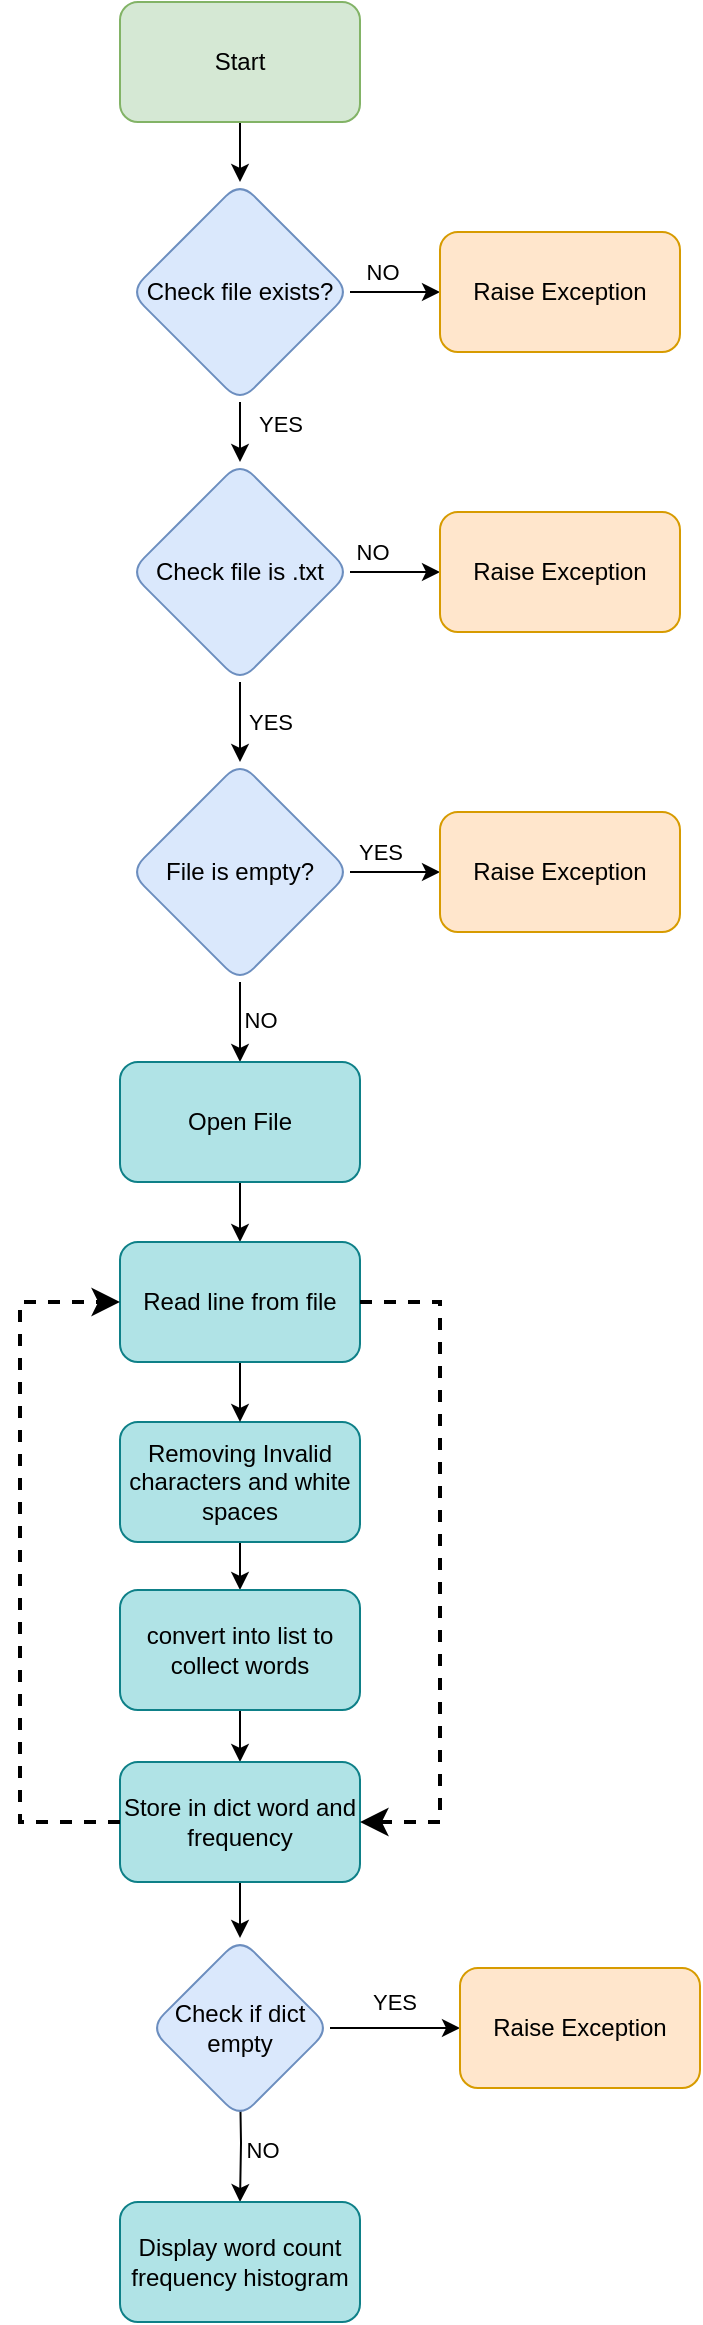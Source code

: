 <mxfile version="24.0.8" type="device">
  <diagram name="Page-1" id="ideoOnJJ-zIamgimS59t">
    <mxGraphModel dx="1050" dy="530" grid="1" gridSize="10" guides="1" tooltips="1" connect="1" arrows="1" fold="1" page="1" pageScale="1" pageWidth="850" pageHeight="1100" math="0" shadow="0">
      <root>
        <mxCell id="0" />
        <mxCell id="1" parent="0" />
        <mxCell id="5Zu8NqSR7JmXWHVJMjPD-5" value="" style="edgeStyle=orthogonalEdgeStyle;rounded=0;orthogonalLoop=1;jettySize=auto;html=1;" parent="1" source="5Zu8NqSR7JmXWHVJMjPD-2" target="5Zu8NqSR7JmXWHVJMjPD-4" edge="1">
          <mxGeometry relative="1" as="geometry" />
        </mxCell>
        <mxCell id="5Zu8NqSR7JmXWHVJMjPD-2" value="Start" style="rounded=1;whiteSpace=wrap;html=1;fillColor=#d5e8d4;strokeColor=#82b366;" parent="1" vertex="1">
          <mxGeometry x="320" y="120" width="120" height="60" as="geometry" />
        </mxCell>
        <mxCell id="5Zu8NqSR7JmXWHVJMjPD-7" value="" style="edgeStyle=orthogonalEdgeStyle;rounded=0;orthogonalLoop=1;jettySize=auto;html=1;" parent="1" source="5Zu8NqSR7JmXWHVJMjPD-4" target="5Zu8NqSR7JmXWHVJMjPD-6" edge="1">
          <mxGeometry relative="1" as="geometry" />
        </mxCell>
        <mxCell id="5Zu8NqSR7JmXWHVJMjPD-15" value="YES" style="edgeLabel;html=1;align=center;verticalAlign=middle;resizable=0;points=[];" parent="5Zu8NqSR7JmXWHVJMjPD-7" vertex="1" connectable="0">
          <mxGeometry x="0.533" y="2" relative="1" as="geometry">
            <mxPoint x="18" y="-8" as="offset" />
          </mxGeometry>
        </mxCell>
        <mxCell id="5Zu8NqSR7JmXWHVJMjPD-13" value="" style="edgeStyle=orthogonalEdgeStyle;rounded=0;orthogonalLoop=1;jettySize=auto;html=1;" parent="1" source="5Zu8NqSR7JmXWHVJMjPD-4" target="5Zu8NqSR7JmXWHVJMjPD-12" edge="1">
          <mxGeometry relative="1" as="geometry" />
        </mxCell>
        <mxCell id="5Zu8NqSR7JmXWHVJMjPD-14" value="NO" style="edgeLabel;html=1;align=center;verticalAlign=middle;resizable=0;points=[];" parent="5Zu8NqSR7JmXWHVJMjPD-13" vertex="1" connectable="0">
          <mxGeometry x="-0.473" y="7" relative="1" as="geometry">
            <mxPoint x="4" y="-3" as="offset" />
          </mxGeometry>
        </mxCell>
        <mxCell id="5Zu8NqSR7JmXWHVJMjPD-4" value="Check file exists?" style="rhombus;whiteSpace=wrap;html=1;rounded=1;fillColor=#dae8fc;strokeColor=#6c8ebf;" parent="1" vertex="1">
          <mxGeometry x="325" y="210" width="110" height="110" as="geometry" />
        </mxCell>
        <mxCell id="5Zu8NqSR7JmXWHVJMjPD-9" value="" style="edgeStyle=orthogonalEdgeStyle;rounded=0;orthogonalLoop=1;jettySize=auto;html=1;" parent="1" source="5Zu8NqSR7JmXWHVJMjPD-6" target="5Zu8NqSR7JmXWHVJMjPD-8" edge="1">
          <mxGeometry relative="1" as="geometry" />
        </mxCell>
        <mxCell id="5Zu8NqSR7JmXWHVJMjPD-19" value="YES" style="edgeLabel;html=1;align=center;verticalAlign=middle;resizable=0;points=[];" parent="5Zu8NqSR7JmXWHVJMjPD-9" vertex="1" connectable="0">
          <mxGeometry x="0.5" y="3" relative="1" as="geometry">
            <mxPoint x="12" y="-10" as="offset" />
          </mxGeometry>
        </mxCell>
        <mxCell id="5Zu8NqSR7JmXWHVJMjPD-17" value="" style="edgeStyle=orthogonalEdgeStyle;rounded=0;orthogonalLoop=1;jettySize=auto;html=1;" parent="1" source="5Zu8NqSR7JmXWHVJMjPD-6" target="5Zu8NqSR7JmXWHVJMjPD-16" edge="1">
          <mxGeometry relative="1" as="geometry" />
        </mxCell>
        <mxCell id="5Zu8NqSR7JmXWHVJMjPD-18" value="NO" style="edgeLabel;html=1;align=center;verticalAlign=middle;resizable=0;points=[];" parent="5Zu8NqSR7JmXWHVJMjPD-17" vertex="1" connectable="0">
          <mxGeometry x="0.227" relative="1" as="geometry">
            <mxPoint x="-17" y="-10" as="offset" />
          </mxGeometry>
        </mxCell>
        <mxCell id="5Zu8NqSR7JmXWHVJMjPD-6" value="Check file is .txt" style="rhombus;whiteSpace=wrap;html=1;rounded=1;fillColor=#dae8fc;strokeColor=#6c8ebf;" parent="1" vertex="1">
          <mxGeometry x="325" y="350" width="110" height="110" as="geometry" />
        </mxCell>
        <mxCell id="5Zu8NqSR7JmXWHVJMjPD-11" value="" style="edgeStyle=orthogonalEdgeStyle;rounded=0;orthogonalLoop=1;jettySize=auto;html=1;" parent="1" source="5Zu8NqSR7JmXWHVJMjPD-8" target="5Zu8NqSR7JmXWHVJMjPD-10" edge="1">
          <mxGeometry relative="1" as="geometry" />
        </mxCell>
        <mxCell id="5Zu8NqSR7JmXWHVJMjPD-32" value="NO" style="edgeLabel;html=1;align=center;verticalAlign=middle;resizable=0;points=[];" parent="5Zu8NqSR7JmXWHVJMjPD-11" vertex="1" connectable="0">
          <mxGeometry x="-0.08" y="3" relative="1" as="geometry">
            <mxPoint x="7" as="offset" />
          </mxGeometry>
        </mxCell>
        <mxCell id="5Zu8NqSR7JmXWHVJMjPD-21" value="" style="edgeStyle=orthogonalEdgeStyle;rounded=0;orthogonalLoop=1;jettySize=auto;html=1;" parent="1" source="5Zu8NqSR7JmXWHVJMjPD-8" target="5Zu8NqSR7JmXWHVJMjPD-20" edge="1">
          <mxGeometry relative="1" as="geometry" />
        </mxCell>
        <mxCell id="5Zu8NqSR7JmXWHVJMjPD-22" value="NO" style="edgeLabel;html=1;align=center;verticalAlign=middle;resizable=0;points=[];" parent="5Zu8NqSR7JmXWHVJMjPD-21" vertex="1" connectable="0">
          <mxGeometry x="-0.207" y="2" relative="1" as="geometry">
            <mxPoint x="-4" y="-8" as="offset" />
          </mxGeometry>
        </mxCell>
        <mxCell id="5Zu8NqSR7JmXWHVJMjPD-31" value="YES" style="edgeLabel;html=1;align=center;verticalAlign=middle;resizable=0;points=[];" parent="5Zu8NqSR7JmXWHVJMjPD-21" vertex="1" connectable="0">
          <mxGeometry x="-0.342" y="10" relative="1" as="geometry">
            <mxPoint as="offset" />
          </mxGeometry>
        </mxCell>
        <mxCell id="5Zu8NqSR7JmXWHVJMjPD-8" value="File is empty?" style="rhombus;whiteSpace=wrap;html=1;rounded=1;fillColor=#dae8fc;strokeColor=#6c8ebf;" parent="1" vertex="1">
          <mxGeometry x="325" y="500" width="110" height="110" as="geometry" />
        </mxCell>
        <mxCell id="5Zu8NqSR7JmXWHVJMjPD-38" value="" style="edgeStyle=orthogonalEdgeStyle;rounded=0;orthogonalLoop=1;jettySize=auto;html=1;" parent="1" source="5Zu8NqSR7JmXWHVJMjPD-10" target="5Zu8NqSR7JmXWHVJMjPD-37" edge="1">
          <mxGeometry relative="1" as="geometry" />
        </mxCell>
        <mxCell id="5Zu8NqSR7JmXWHVJMjPD-10" value="Open File" style="whiteSpace=wrap;html=1;rounded=1;fillColor=#b0e3e6;strokeColor=#0e8088;" parent="1" vertex="1">
          <mxGeometry x="320" y="650" width="120" height="60" as="geometry" />
        </mxCell>
        <mxCell id="5Zu8NqSR7JmXWHVJMjPD-12" value="Raise Exception" style="whiteSpace=wrap;html=1;rounded=1;fillColor=#ffe6cc;strokeColor=#d79b00;" parent="1" vertex="1">
          <mxGeometry x="480" y="235" width="120" height="60" as="geometry" />
        </mxCell>
        <mxCell id="5Zu8NqSR7JmXWHVJMjPD-16" value="Raise Exception" style="whiteSpace=wrap;html=1;rounded=1;fillColor=#ffe6cc;strokeColor=#d79b00;" parent="1" vertex="1">
          <mxGeometry x="480" y="375" width="120" height="60" as="geometry" />
        </mxCell>
        <mxCell id="5Zu8NqSR7JmXWHVJMjPD-20" value="Raise Exception" style="whiteSpace=wrap;html=1;rounded=1;fillColor=#ffe6cc;strokeColor=#d79b00;" parent="1" vertex="1">
          <mxGeometry x="480" y="525" width="120" height="60" as="geometry" />
        </mxCell>
        <mxCell id="5Zu8NqSR7JmXWHVJMjPD-26" value="" style="edgeStyle=orthogonalEdgeStyle;rounded=0;orthogonalLoop=1;jettySize=auto;html=1;" parent="1" source="5Zu8NqSR7JmXWHVJMjPD-23" target="5Zu8NqSR7JmXWHVJMjPD-25" edge="1">
          <mxGeometry relative="1" as="geometry" />
        </mxCell>
        <mxCell id="5Zu8NqSR7JmXWHVJMjPD-23" value="Removing Invalid characters and white spaces" style="whiteSpace=wrap;html=1;fillColor=#b0e3e6;strokeColor=#0e8088;rounded=1;" parent="1" vertex="1">
          <mxGeometry x="320" y="830" width="120" height="60" as="geometry" />
        </mxCell>
        <mxCell id="5Zu8NqSR7JmXWHVJMjPD-28" value="" style="edgeStyle=orthogonalEdgeStyle;rounded=0;orthogonalLoop=1;jettySize=auto;html=1;" parent="1" source="5Zu8NqSR7JmXWHVJMjPD-25" target="5Zu8NqSR7JmXWHVJMjPD-27" edge="1">
          <mxGeometry relative="1" as="geometry" />
        </mxCell>
        <mxCell id="5Zu8NqSR7JmXWHVJMjPD-25" value="convert into list to collect words" style="whiteSpace=wrap;html=1;fillColor=#b0e3e6;strokeColor=#0e8088;rounded=1;" parent="1" vertex="1">
          <mxGeometry x="320" y="914" width="120" height="60" as="geometry" />
        </mxCell>
        <mxCell id="5Zu8NqSR7JmXWHVJMjPD-46" value="" style="edgeStyle=orthogonalEdgeStyle;rounded=0;orthogonalLoop=1;jettySize=auto;html=1;" parent="1" source="5Zu8NqSR7JmXWHVJMjPD-27" target="5Zu8NqSR7JmXWHVJMjPD-45" edge="1">
          <mxGeometry relative="1" as="geometry" />
        </mxCell>
        <mxCell id="5Zu8NqSR7JmXWHVJMjPD-27" value="Store in dict word and frequency" style="whiteSpace=wrap;html=1;fillColor=#b0e3e6;strokeColor=#0e8088;rounded=1;" parent="1" vertex="1">
          <mxGeometry x="320" y="1000" width="120" height="60" as="geometry" />
        </mxCell>
        <mxCell id="5Zu8NqSR7JmXWHVJMjPD-44" value="" style="edgeStyle=orthogonalEdgeStyle;rounded=0;orthogonalLoop=1;jettySize=auto;html=1;" parent="1" target="5Zu8NqSR7JmXWHVJMjPD-43" edge="1">
          <mxGeometry relative="1" as="geometry">
            <mxPoint x="380" y="1160" as="sourcePoint" />
          </mxGeometry>
        </mxCell>
        <mxCell id="5Zu8NqSR7JmXWHVJMjPD-50" value="NO" style="edgeLabel;html=1;align=center;verticalAlign=middle;resizable=0;points=[];" parent="5Zu8NqSR7JmXWHVJMjPD-44" vertex="1" connectable="0">
          <mxGeometry x="0.121" y="4" relative="1" as="geometry">
            <mxPoint x="7" as="offset" />
          </mxGeometry>
        </mxCell>
        <mxCell id="5Zu8NqSR7JmXWHVJMjPD-39" style="edgeStyle=orthogonalEdgeStyle;rounded=0;orthogonalLoop=1;jettySize=auto;html=1;exitX=0.5;exitY=1;exitDx=0;exitDy=0;entryX=0.5;entryY=0;entryDx=0;entryDy=0;" parent="1" source="5Zu8NqSR7JmXWHVJMjPD-37" target="5Zu8NqSR7JmXWHVJMjPD-23" edge="1">
          <mxGeometry relative="1" as="geometry" />
        </mxCell>
        <mxCell id="5Zu8NqSR7JmXWHVJMjPD-37" value="Read line from file" style="whiteSpace=wrap;html=1;fillColor=#b0e3e6;strokeColor=#0e8088;rounded=1;" parent="1" vertex="1">
          <mxGeometry x="320" y="740" width="120" height="60" as="geometry" />
        </mxCell>
        <mxCell id="5Zu8NqSR7JmXWHVJMjPD-41" value="" style="edgeStyle=elbowEdgeStyle;elbow=vertical;endArrow=classic;html=1;curved=0;rounded=0;endSize=8;startSize=8;exitX=0;exitY=0.5;exitDx=0;exitDy=0;entryX=0;entryY=0.5;entryDx=0;entryDy=0;dashed=1;strokeWidth=2;" parent="1" source="5Zu8NqSR7JmXWHVJMjPD-27" target="5Zu8NqSR7JmXWHVJMjPD-37" edge="1">
          <mxGeometry width="50" height="50" relative="1" as="geometry">
            <mxPoint x="280" y="940" as="sourcePoint" />
            <mxPoint x="330" y="890" as="targetPoint" />
            <Array as="points">
              <mxPoint x="270" y="910" />
              <mxPoint x="240" y="930" />
            </Array>
          </mxGeometry>
        </mxCell>
        <mxCell id="5Zu8NqSR7JmXWHVJMjPD-42" value="" style="edgeStyle=elbowEdgeStyle;elbow=horizontal;endArrow=classic;html=1;curved=0;rounded=0;endSize=8;startSize=8;exitX=1;exitY=0.5;exitDx=0;exitDy=0;entryX=1;entryY=0.5;entryDx=0;entryDy=0;dashed=1;strokeWidth=2;" parent="1" source="5Zu8NqSR7JmXWHVJMjPD-37" target="5Zu8NqSR7JmXWHVJMjPD-27" edge="1">
          <mxGeometry width="50" height="50" relative="1" as="geometry">
            <mxPoint x="280" y="940" as="sourcePoint" />
            <mxPoint x="330" y="890" as="targetPoint" />
            <Array as="points">
              <mxPoint x="480" y="890" />
              <mxPoint x="520" y="890" />
            </Array>
          </mxGeometry>
        </mxCell>
        <mxCell id="5Zu8NqSR7JmXWHVJMjPD-43" value="Display word count frequency histogram" style="whiteSpace=wrap;html=1;fillColor=#b0e3e6;strokeColor=#0e8088;rounded=1;" parent="1" vertex="1">
          <mxGeometry x="320" y="1220" width="120" height="60" as="geometry" />
        </mxCell>
        <mxCell id="5Zu8NqSR7JmXWHVJMjPD-48" value="" style="edgeStyle=orthogonalEdgeStyle;rounded=0;orthogonalLoop=1;jettySize=auto;html=1;" parent="1" source="5Zu8NqSR7JmXWHVJMjPD-45" target="5Zu8NqSR7JmXWHVJMjPD-47" edge="1">
          <mxGeometry relative="1" as="geometry" />
        </mxCell>
        <mxCell id="5Zu8NqSR7JmXWHVJMjPD-49" value="YES" style="edgeLabel;html=1;align=center;verticalAlign=middle;resizable=0;points=[];" parent="5Zu8NqSR7JmXWHVJMjPD-48" vertex="1" connectable="0">
          <mxGeometry x="-0.036" y="2" relative="1" as="geometry">
            <mxPoint y="-11" as="offset" />
          </mxGeometry>
        </mxCell>
        <mxCell id="5Zu8NqSR7JmXWHVJMjPD-45" value="Check if dict empty" style="rhombus;whiteSpace=wrap;html=1;fillColor=#dae8fc;strokeColor=#6c8ebf;rounded=1;" parent="1" vertex="1">
          <mxGeometry x="335" y="1088" width="90" height="90" as="geometry" />
        </mxCell>
        <mxCell id="5Zu8NqSR7JmXWHVJMjPD-47" value="Raise Exception" style="whiteSpace=wrap;html=1;fillColor=#ffe6cc;strokeColor=#d79b00;rounded=1;" parent="1" vertex="1">
          <mxGeometry x="490" y="1103" width="120" height="60" as="geometry" />
        </mxCell>
      </root>
    </mxGraphModel>
  </diagram>
</mxfile>
